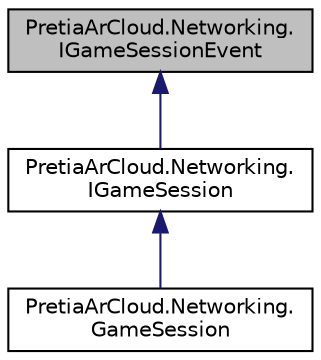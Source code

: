 digraph "PretiaArCloud.Networking.IGameSessionEvent"
{
 // LATEX_PDF_SIZE
  edge [fontname="Helvetica",fontsize="10",labelfontname="Helvetica",labelfontsize="10"];
  node [fontname="Helvetica",fontsize="10",shape=record];
  Node1 [label="PretiaArCloud.Networking.\lIGameSessionEvent",height=0.2,width=0.4,color="black", fillcolor="grey75", style="filled", fontcolor="black",tooltip=" "];
  Node1 -> Node2 [dir="back",color="midnightblue",fontsize="10",style="solid",fontname="Helvetica"];
  Node2 [label="PretiaArCloud.Networking.\lIGameSession",height=0.2,width=0.4,color="black", fillcolor="white", style="filled",URL="$interfacePretiaArCloud_1_1Networking_1_1IGameSession.html",tooltip=" "];
  Node2 -> Node3 [dir="back",color="midnightblue",fontsize="10",style="solid",fontname="Helvetica"];
  Node3 [label="PretiaArCloud.Networking.\lGameSession",height=0.2,width=0.4,color="black", fillcolor="white", style="filled",URL="$classPretiaArCloud_1_1Networking_1_1GameSession.html",tooltip=" "];
}
